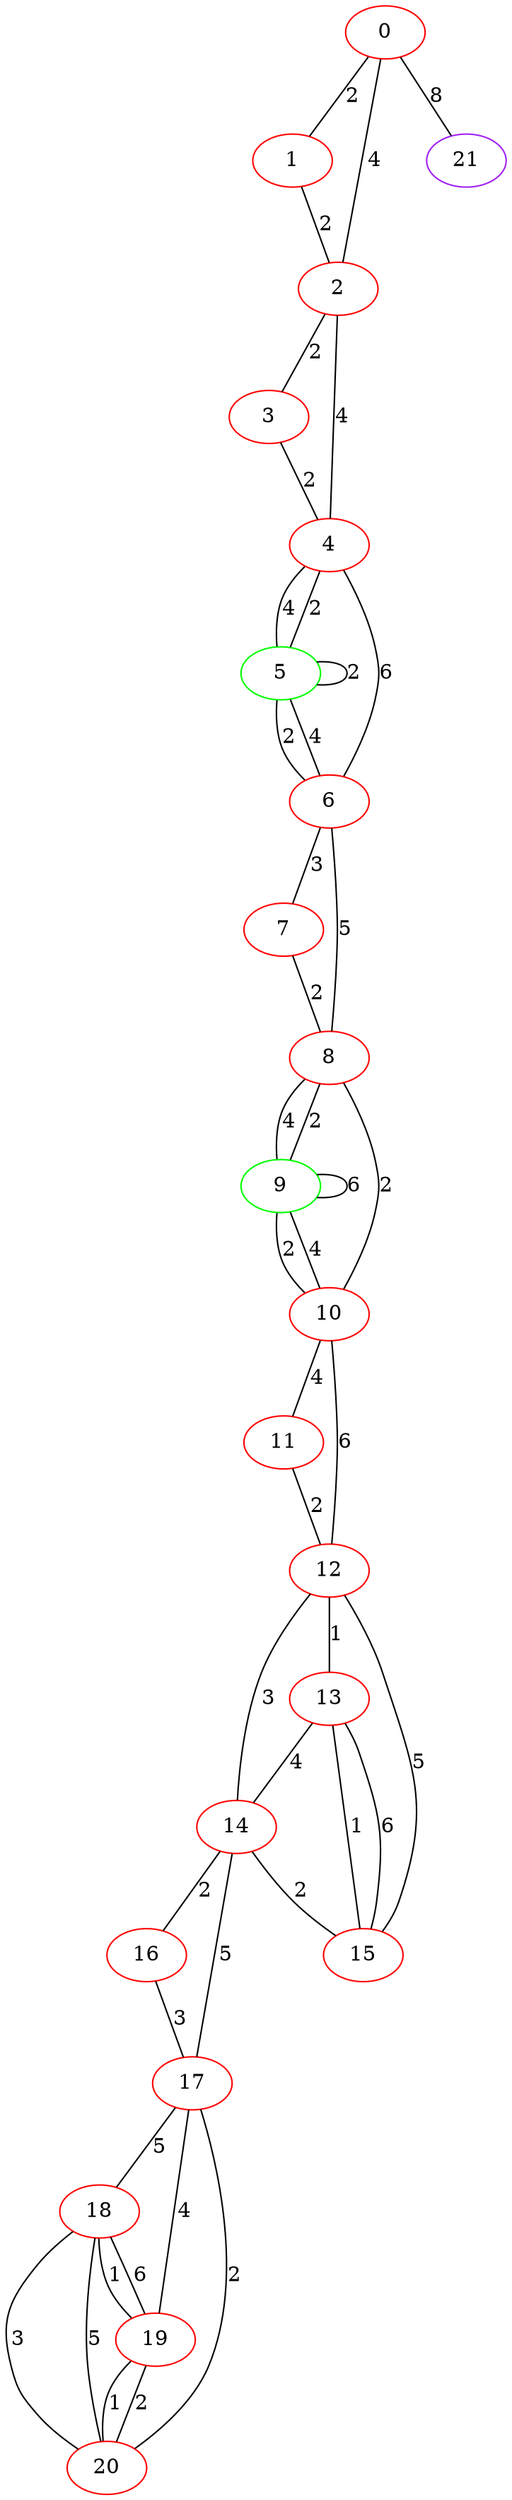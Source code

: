 graph "" {
0 [color=red, weight=1];
1 [color=red, weight=1];
2 [color=red, weight=1];
3 [color=red, weight=1];
4 [color=red, weight=1];
5 [color=green, weight=2];
6 [color=red, weight=1];
7 [color=red, weight=1];
8 [color=red, weight=1];
9 [color=green, weight=2];
10 [color=red, weight=1];
11 [color=red, weight=1];
12 [color=red, weight=1];
13 [color=red, weight=1];
14 [color=red, weight=1];
15 [color=red, weight=1];
16 [color=red, weight=1];
17 [color=red, weight=1];
18 [color=red, weight=1];
19 [color=red, weight=1];
20 [color=red, weight=1];
21 [color=purple, weight=4];
0 -- 1  [key=0, label=2];
0 -- 2  [key=0, label=4];
0 -- 21  [key=0, label=8];
1 -- 2  [key=0, label=2];
2 -- 3  [key=0, label=2];
2 -- 4  [key=0, label=4];
3 -- 4  [key=0, label=2];
4 -- 5  [key=0, label=2];
4 -- 5  [key=1, label=4];
4 -- 6  [key=0, label=6];
5 -- 5  [key=0, label=2];
5 -- 6  [key=0, label=4];
5 -- 6  [key=1, label=2];
6 -- 8  [key=0, label=5];
6 -- 7  [key=0, label=3];
7 -- 8  [key=0, label=2];
8 -- 9  [key=0, label=2];
8 -- 9  [key=1, label=4];
8 -- 10  [key=0, label=2];
9 -- 9  [key=0, label=6];
9 -- 10  [key=0, label=4];
9 -- 10  [key=1, label=2];
10 -- 11  [key=0, label=4];
10 -- 12  [key=0, label=6];
11 -- 12  [key=0, label=2];
12 -- 13  [key=0, label=1];
12 -- 14  [key=0, label=3];
12 -- 15  [key=0, label=5];
13 -- 14  [key=0, label=4];
13 -- 15  [key=0, label=1];
13 -- 15  [key=1, label=6];
14 -- 16  [key=0, label=2];
14 -- 17  [key=0, label=5];
14 -- 15  [key=0, label=2];
16 -- 17  [key=0, label=3];
17 -- 18  [key=0, label=5];
17 -- 19  [key=0, label=4];
17 -- 20  [key=0, label=2];
18 -- 19  [key=0, label=1];
18 -- 19  [key=1, label=6];
18 -- 20  [key=0, label=3];
18 -- 20  [key=1, label=5];
19 -- 20  [key=0, label=2];
19 -- 20  [key=1, label=1];
}
